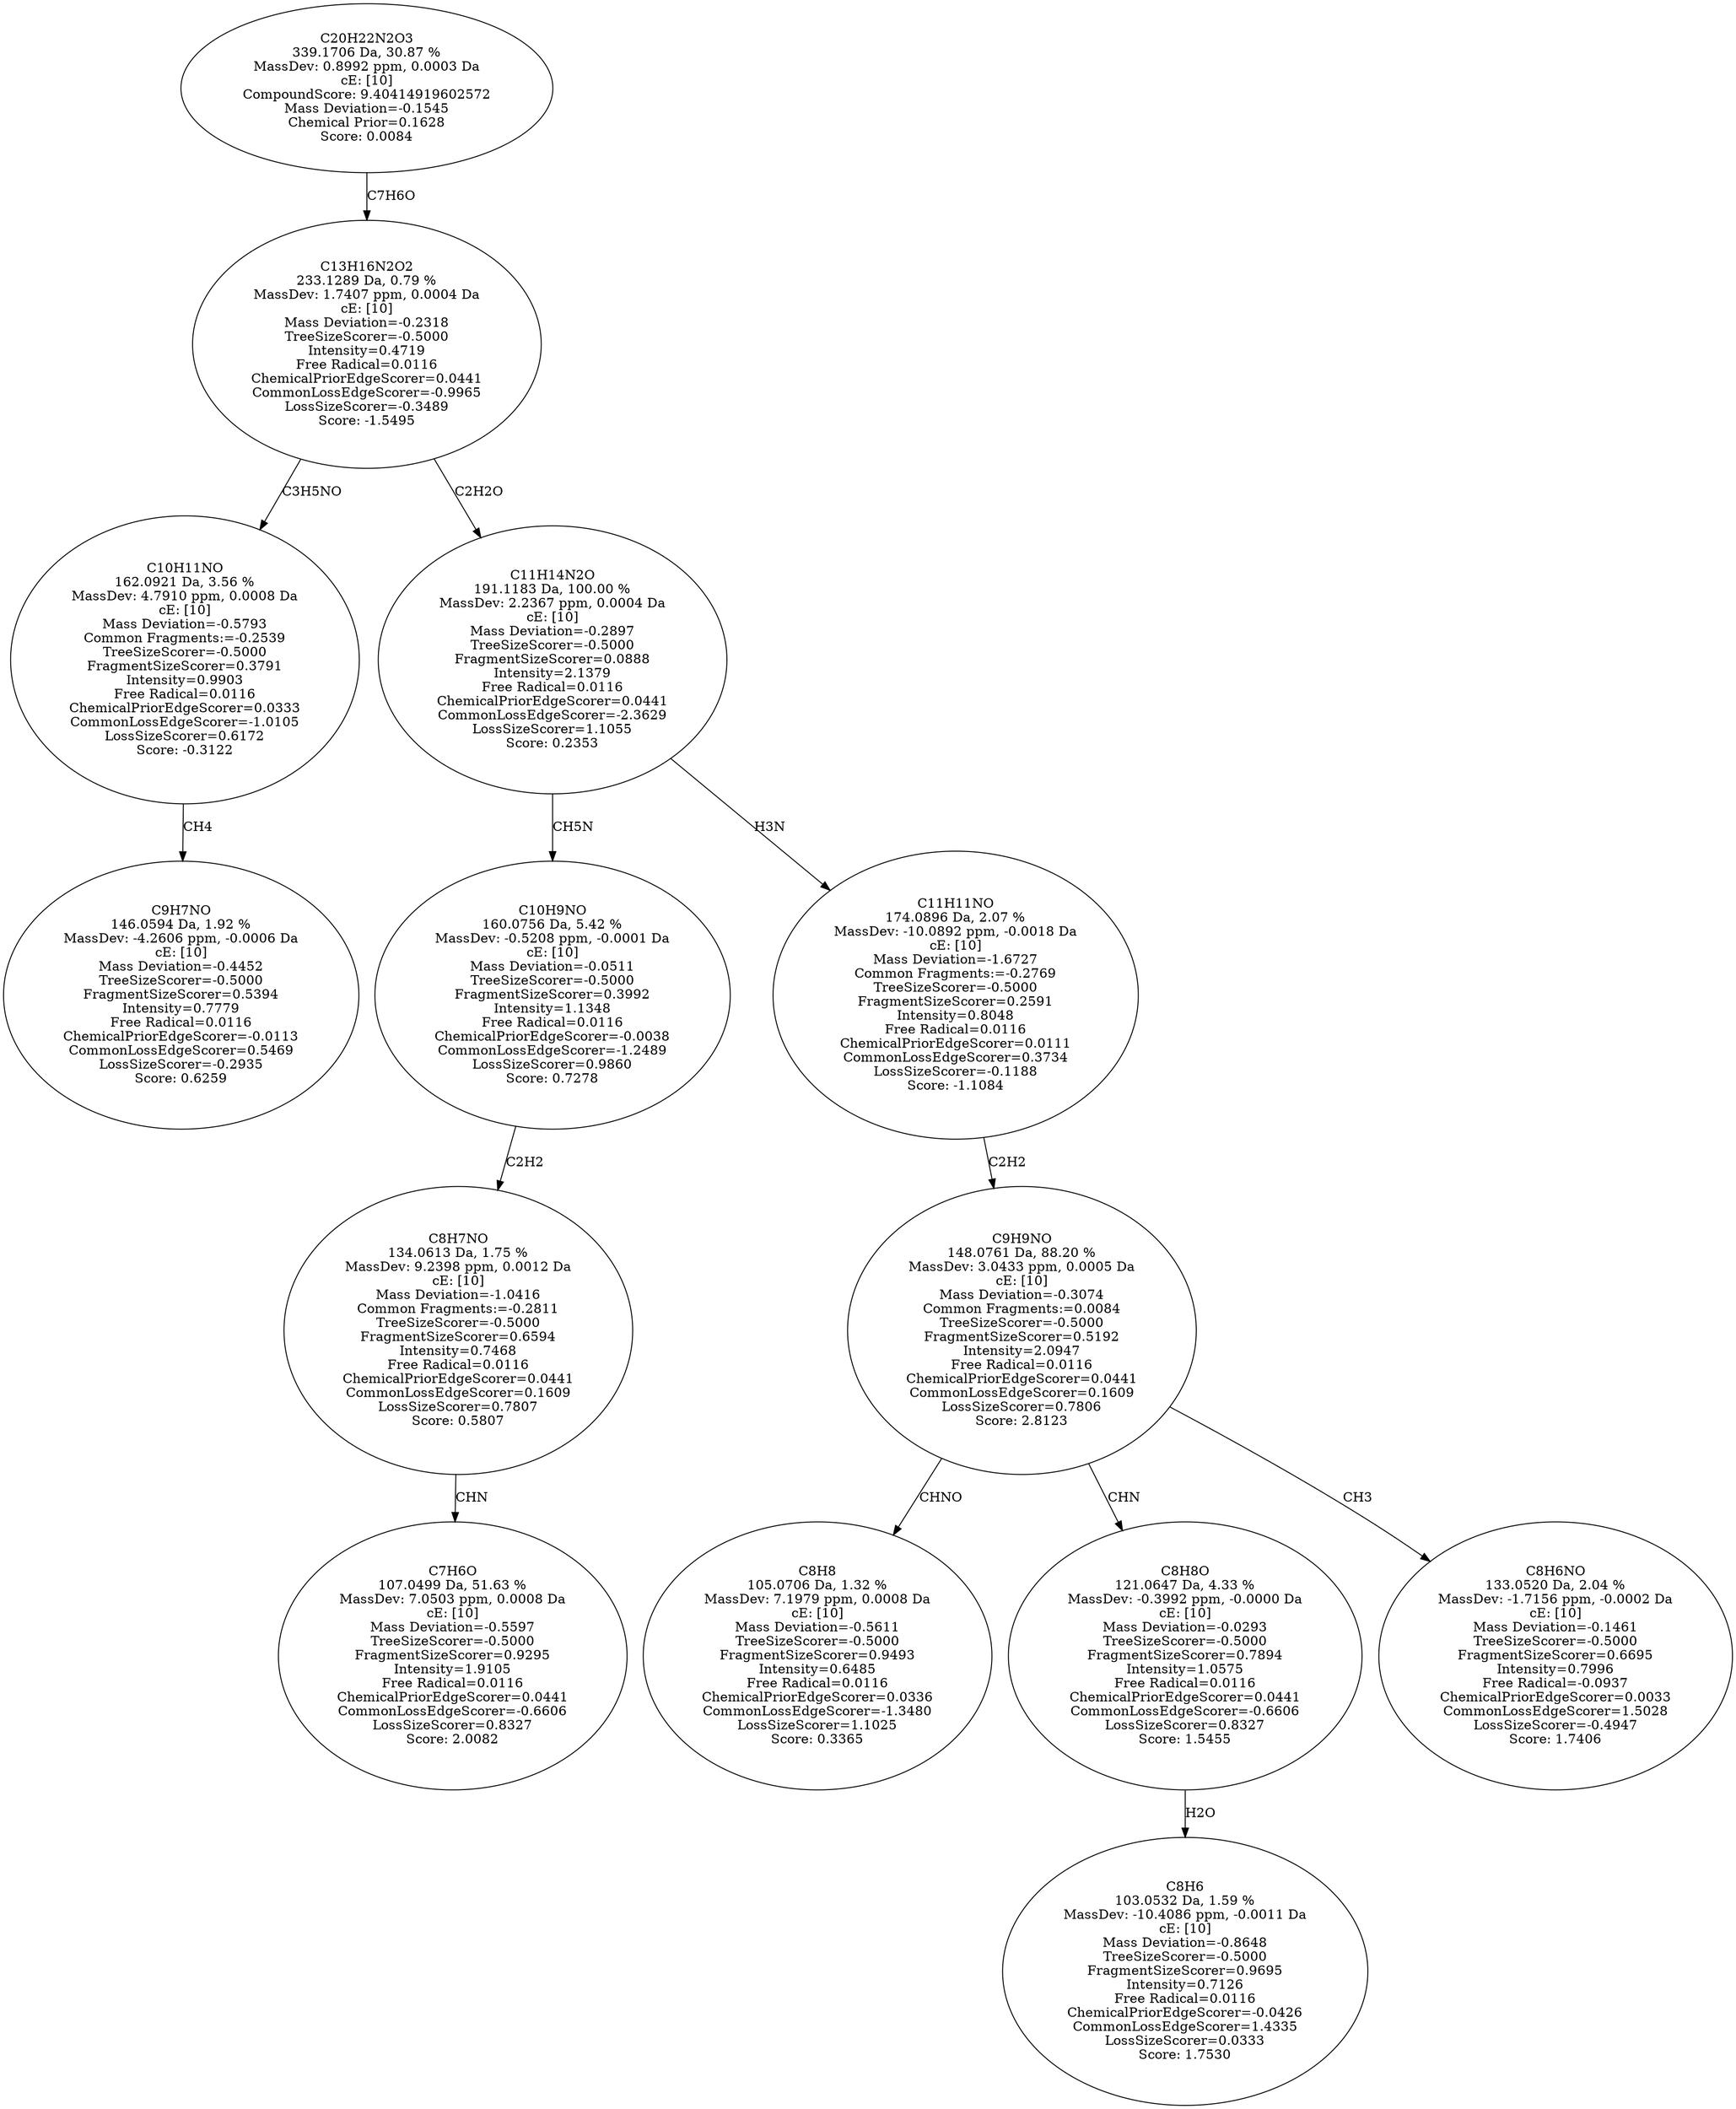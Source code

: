 strict digraph {
v1 [label="C9H7NO\n146.0594 Da, 1.92 %\nMassDev: -4.2606 ppm, -0.0006 Da\ncE: [10]\nMass Deviation=-0.4452\nTreeSizeScorer=-0.5000\nFragmentSizeScorer=0.5394\nIntensity=0.7779\nFree Radical=0.0116\nChemicalPriorEdgeScorer=-0.0113\nCommonLossEdgeScorer=0.5469\nLossSizeScorer=-0.2935\nScore: 0.6259"];
v2 [label="C10H11NO\n162.0921 Da, 3.56 %\nMassDev: 4.7910 ppm, 0.0008 Da\ncE: [10]\nMass Deviation=-0.5793\nCommon Fragments:=-0.2539\nTreeSizeScorer=-0.5000\nFragmentSizeScorer=0.3791\nIntensity=0.9903\nFree Radical=0.0116\nChemicalPriorEdgeScorer=0.0333\nCommonLossEdgeScorer=-1.0105\nLossSizeScorer=0.6172\nScore: -0.3122"];
v3 [label="C7H6O\n107.0499 Da, 51.63 %\nMassDev: 7.0503 ppm, 0.0008 Da\ncE: [10]\nMass Deviation=-0.5597\nTreeSizeScorer=-0.5000\nFragmentSizeScorer=0.9295\nIntensity=1.9105\nFree Radical=0.0116\nChemicalPriorEdgeScorer=0.0441\nCommonLossEdgeScorer=-0.6606\nLossSizeScorer=0.8327\nScore: 2.0082"];
v4 [label="C8H7NO\n134.0613 Da, 1.75 %\nMassDev: 9.2398 ppm, 0.0012 Da\ncE: [10]\nMass Deviation=-1.0416\nCommon Fragments:=-0.2811\nTreeSizeScorer=-0.5000\nFragmentSizeScorer=0.6594\nIntensity=0.7468\nFree Radical=0.0116\nChemicalPriorEdgeScorer=0.0441\nCommonLossEdgeScorer=0.1609\nLossSizeScorer=0.7807\nScore: 0.5807"];
v5 [label="C10H9NO\n160.0756 Da, 5.42 %\nMassDev: -0.5208 ppm, -0.0001 Da\ncE: [10]\nMass Deviation=-0.0511\nTreeSizeScorer=-0.5000\nFragmentSizeScorer=0.3992\nIntensity=1.1348\nFree Radical=0.0116\nChemicalPriorEdgeScorer=-0.0038\nCommonLossEdgeScorer=-1.2489\nLossSizeScorer=0.9860\nScore: 0.7278"];
v6 [label="C8H8\n105.0706 Da, 1.32 %\nMassDev: 7.1979 ppm, 0.0008 Da\ncE: [10]\nMass Deviation=-0.5611\nTreeSizeScorer=-0.5000\nFragmentSizeScorer=0.9493\nIntensity=0.6485\nFree Radical=0.0116\nChemicalPriorEdgeScorer=0.0336\nCommonLossEdgeScorer=-1.3480\nLossSizeScorer=1.1025\nScore: 0.3365"];
v7 [label="C8H6\n103.0532 Da, 1.59 %\nMassDev: -10.4086 ppm, -0.0011 Da\ncE: [10]\nMass Deviation=-0.8648\nTreeSizeScorer=-0.5000\nFragmentSizeScorer=0.9695\nIntensity=0.7126\nFree Radical=0.0116\nChemicalPriorEdgeScorer=-0.0426\nCommonLossEdgeScorer=1.4335\nLossSizeScorer=0.0333\nScore: 1.7530"];
v8 [label="C8H8O\n121.0647 Da, 4.33 %\nMassDev: -0.3992 ppm, -0.0000 Da\ncE: [10]\nMass Deviation=-0.0293\nTreeSizeScorer=-0.5000\nFragmentSizeScorer=0.7894\nIntensity=1.0575\nFree Radical=0.0116\nChemicalPriorEdgeScorer=0.0441\nCommonLossEdgeScorer=-0.6606\nLossSizeScorer=0.8327\nScore: 1.5455"];
v9 [label="C8H6NO\n133.0520 Da, 2.04 %\nMassDev: -1.7156 ppm, -0.0002 Da\ncE: [10]\nMass Deviation=-0.1461\nTreeSizeScorer=-0.5000\nFragmentSizeScorer=0.6695\nIntensity=0.7996\nFree Radical=-0.0937\nChemicalPriorEdgeScorer=0.0033\nCommonLossEdgeScorer=1.5028\nLossSizeScorer=-0.4947\nScore: 1.7406"];
v10 [label="C9H9NO\n148.0761 Da, 88.20 %\nMassDev: 3.0433 ppm, 0.0005 Da\ncE: [10]\nMass Deviation=-0.3074\nCommon Fragments:=0.0084\nTreeSizeScorer=-0.5000\nFragmentSizeScorer=0.5192\nIntensity=2.0947\nFree Radical=0.0116\nChemicalPriorEdgeScorer=0.0441\nCommonLossEdgeScorer=0.1609\nLossSizeScorer=0.7806\nScore: 2.8123"];
v11 [label="C11H11NO\n174.0896 Da, 2.07 %\nMassDev: -10.0892 ppm, -0.0018 Da\ncE: [10]\nMass Deviation=-1.6727\nCommon Fragments:=-0.2769\nTreeSizeScorer=-0.5000\nFragmentSizeScorer=0.2591\nIntensity=0.8048\nFree Radical=0.0116\nChemicalPriorEdgeScorer=0.0111\nCommonLossEdgeScorer=0.3734\nLossSizeScorer=-0.1188\nScore: -1.1084"];
v12 [label="C11H14N2O\n191.1183 Da, 100.00 %\nMassDev: 2.2367 ppm, 0.0004 Da\ncE: [10]\nMass Deviation=-0.2897\nTreeSizeScorer=-0.5000\nFragmentSizeScorer=0.0888\nIntensity=2.1379\nFree Radical=0.0116\nChemicalPriorEdgeScorer=0.0441\nCommonLossEdgeScorer=-2.3629\nLossSizeScorer=1.1055\nScore: 0.2353"];
v13 [label="C13H16N2O2\n233.1289 Da, 0.79 %\nMassDev: 1.7407 ppm, 0.0004 Da\ncE: [10]\nMass Deviation=-0.2318\nTreeSizeScorer=-0.5000\nIntensity=0.4719\nFree Radical=0.0116\nChemicalPriorEdgeScorer=0.0441\nCommonLossEdgeScorer=-0.9965\nLossSizeScorer=-0.3489\nScore: -1.5495"];
v14 [label="C20H22N2O3\n339.1706 Da, 30.87 %\nMassDev: 0.8992 ppm, 0.0003 Da\ncE: [10]\nCompoundScore: 9.40414919602572\nMass Deviation=-0.1545\nChemical Prior=0.1628\nScore: 0.0084"];
v2 -> v1 [label="CH4"];
v13 -> v2 [label="C3H5NO"];
v4 -> v3 [label="CHN"];
v5 -> v4 [label="C2H2"];
v12 -> v5 [label="CH5N"];
v10 -> v6 [label="CHNO"];
v8 -> v7 [label="H2O"];
v10 -> v8 [label="CHN"];
v10 -> v9 [label="CH3"];
v11 -> v10 [label="C2H2"];
v12 -> v11 [label="H3N"];
v13 -> v12 [label="C2H2O"];
v14 -> v13 [label="C7H6O"];
}